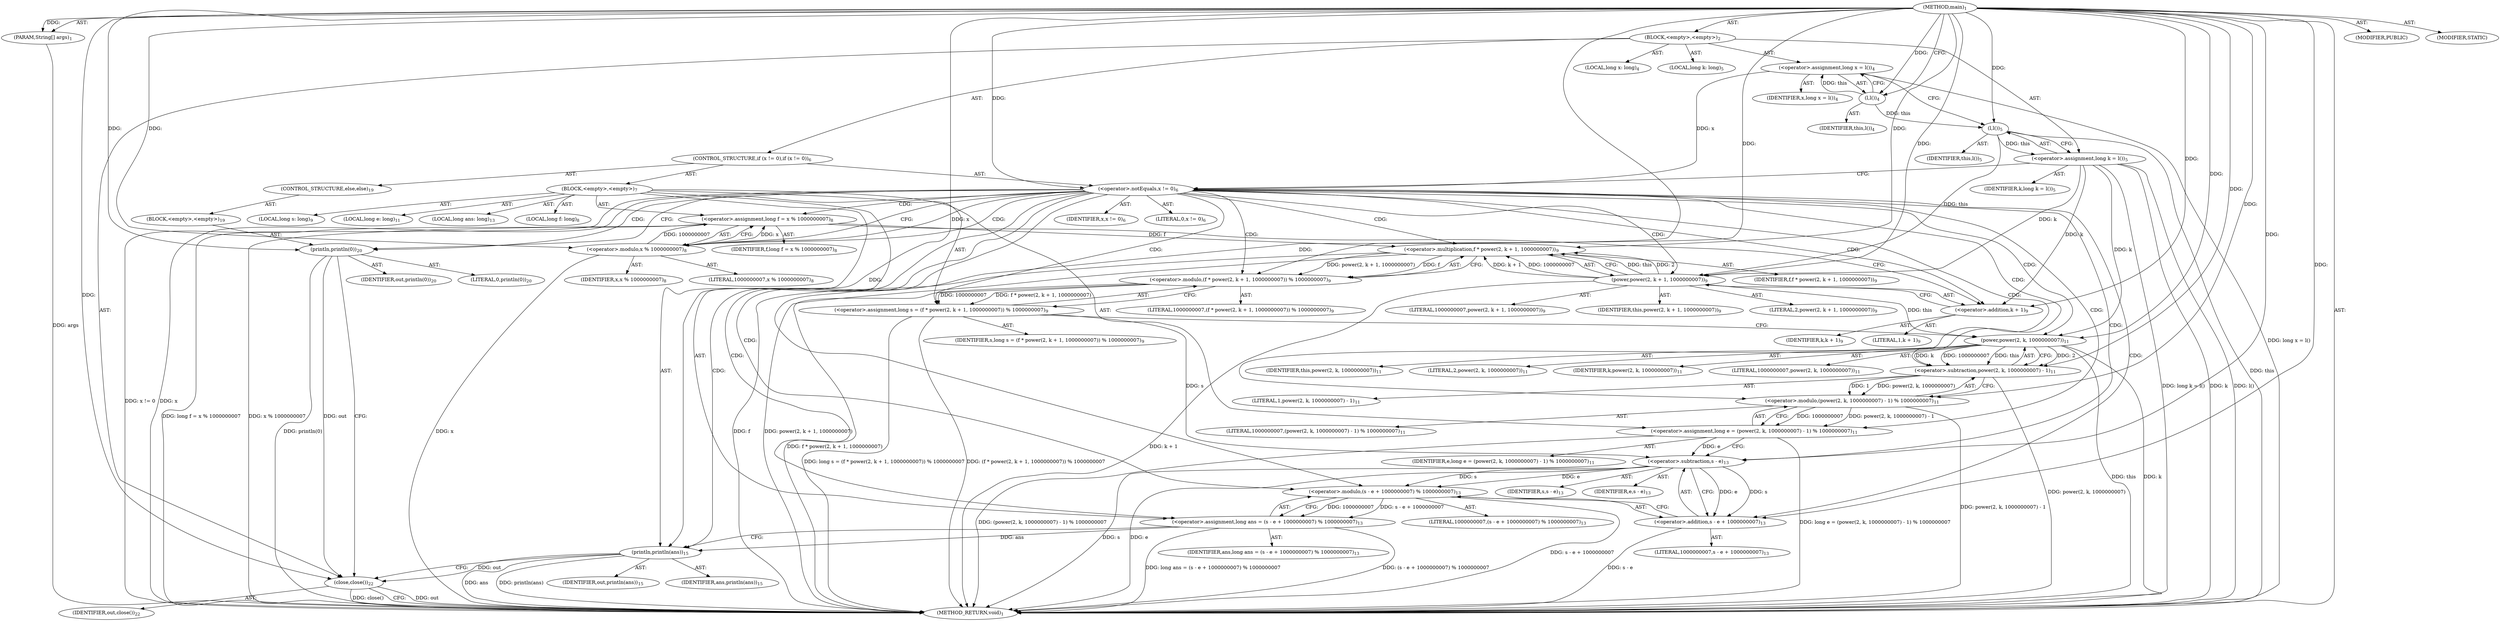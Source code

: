 digraph "main" {  
"17" [label = <(METHOD,main)<SUB>1</SUB>> ]
"18" [label = <(PARAM,String[] args)<SUB>1</SUB>> ]
"19" [label = <(BLOCK,&lt;empty&gt;,&lt;empty&gt;)<SUB>2</SUB>> ]
"20" [label = <(LOCAL,long x: long)<SUB>4</SUB>> ]
"21" [label = <(&lt;operator&gt;.assignment,long x = l())<SUB>4</SUB>> ]
"22" [label = <(IDENTIFIER,x,long x = l())<SUB>4</SUB>> ]
"23" [label = <(l,l())<SUB>4</SUB>> ]
"24" [label = <(IDENTIFIER,this,l())<SUB>4</SUB>> ]
"25" [label = <(LOCAL,long k: long)<SUB>5</SUB>> ]
"26" [label = <(&lt;operator&gt;.assignment,long k = l())<SUB>5</SUB>> ]
"27" [label = <(IDENTIFIER,k,long k = l())<SUB>5</SUB>> ]
"28" [label = <(l,l())<SUB>5</SUB>> ]
"29" [label = <(IDENTIFIER,this,l())<SUB>5</SUB>> ]
"30" [label = <(CONTROL_STRUCTURE,if (x != 0),if (x != 0))<SUB>6</SUB>> ]
"31" [label = <(&lt;operator&gt;.notEquals,x != 0)<SUB>6</SUB>> ]
"32" [label = <(IDENTIFIER,x,x != 0)<SUB>6</SUB>> ]
"33" [label = <(LITERAL,0,x != 0)<SUB>6</SUB>> ]
"34" [label = <(BLOCK,&lt;empty&gt;,&lt;empty&gt;)<SUB>7</SUB>> ]
"35" [label = <(LOCAL,long f: long)<SUB>8</SUB>> ]
"36" [label = <(&lt;operator&gt;.assignment,long f = x % 1000000007)<SUB>8</SUB>> ]
"37" [label = <(IDENTIFIER,f,long f = x % 1000000007)<SUB>8</SUB>> ]
"38" [label = <(&lt;operator&gt;.modulo,x % 1000000007)<SUB>8</SUB>> ]
"39" [label = <(IDENTIFIER,x,x % 1000000007)<SUB>8</SUB>> ]
"40" [label = <(LITERAL,1000000007,x % 1000000007)<SUB>8</SUB>> ]
"41" [label = <(LOCAL,long s: long)<SUB>9</SUB>> ]
"42" [label = <(&lt;operator&gt;.assignment,long s = (f * power(2, k + 1, 1000000007)) % 1000000007)<SUB>9</SUB>> ]
"43" [label = <(IDENTIFIER,s,long s = (f * power(2, k + 1, 1000000007)) % 1000000007)<SUB>9</SUB>> ]
"44" [label = <(&lt;operator&gt;.modulo,(f * power(2, k + 1, 1000000007)) % 1000000007)<SUB>9</SUB>> ]
"45" [label = <(&lt;operator&gt;.multiplication,f * power(2, k + 1, 1000000007))<SUB>9</SUB>> ]
"46" [label = <(IDENTIFIER,f,f * power(2, k + 1, 1000000007))<SUB>9</SUB>> ]
"47" [label = <(power,power(2, k + 1, 1000000007))<SUB>9</SUB>> ]
"48" [label = <(IDENTIFIER,this,power(2, k + 1, 1000000007))<SUB>9</SUB>> ]
"49" [label = <(LITERAL,2,power(2, k + 1, 1000000007))<SUB>9</SUB>> ]
"50" [label = <(&lt;operator&gt;.addition,k + 1)<SUB>9</SUB>> ]
"51" [label = <(IDENTIFIER,k,k + 1)<SUB>9</SUB>> ]
"52" [label = <(LITERAL,1,k + 1)<SUB>9</SUB>> ]
"53" [label = <(LITERAL,1000000007,power(2, k + 1, 1000000007))<SUB>9</SUB>> ]
"54" [label = <(LITERAL,1000000007,(f * power(2, k + 1, 1000000007)) % 1000000007)<SUB>9</SUB>> ]
"55" [label = <(LOCAL,long e: long)<SUB>11</SUB>> ]
"56" [label = <(&lt;operator&gt;.assignment,long e = (power(2, k, 1000000007) - 1) % 1000000007)<SUB>11</SUB>> ]
"57" [label = <(IDENTIFIER,e,long e = (power(2, k, 1000000007) - 1) % 1000000007)<SUB>11</SUB>> ]
"58" [label = <(&lt;operator&gt;.modulo,(power(2, k, 1000000007) - 1) % 1000000007)<SUB>11</SUB>> ]
"59" [label = <(&lt;operator&gt;.subtraction,power(2, k, 1000000007) - 1)<SUB>11</SUB>> ]
"60" [label = <(power,power(2, k, 1000000007))<SUB>11</SUB>> ]
"61" [label = <(IDENTIFIER,this,power(2, k, 1000000007))<SUB>11</SUB>> ]
"62" [label = <(LITERAL,2,power(2, k, 1000000007))<SUB>11</SUB>> ]
"63" [label = <(IDENTIFIER,k,power(2, k, 1000000007))<SUB>11</SUB>> ]
"64" [label = <(LITERAL,1000000007,power(2, k, 1000000007))<SUB>11</SUB>> ]
"65" [label = <(LITERAL,1,power(2, k, 1000000007) - 1)<SUB>11</SUB>> ]
"66" [label = <(LITERAL,1000000007,(power(2, k, 1000000007) - 1) % 1000000007)<SUB>11</SUB>> ]
"67" [label = <(LOCAL,long ans: long)<SUB>13</SUB>> ]
"68" [label = <(&lt;operator&gt;.assignment,long ans = (s - e + 1000000007) % 1000000007)<SUB>13</SUB>> ]
"69" [label = <(IDENTIFIER,ans,long ans = (s - e + 1000000007) % 1000000007)<SUB>13</SUB>> ]
"70" [label = <(&lt;operator&gt;.modulo,(s - e + 1000000007) % 1000000007)<SUB>13</SUB>> ]
"71" [label = <(&lt;operator&gt;.addition,s - e + 1000000007)<SUB>13</SUB>> ]
"72" [label = <(&lt;operator&gt;.subtraction,s - e)<SUB>13</SUB>> ]
"73" [label = <(IDENTIFIER,s,s - e)<SUB>13</SUB>> ]
"74" [label = <(IDENTIFIER,e,s - e)<SUB>13</SUB>> ]
"75" [label = <(LITERAL,1000000007,s - e + 1000000007)<SUB>13</SUB>> ]
"76" [label = <(LITERAL,1000000007,(s - e + 1000000007) % 1000000007)<SUB>13</SUB>> ]
"77" [label = <(println,println(ans))<SUB>15</SUB>> ]
"78" [label = <(IDENTIFIER,out,println(ans))<SUB>15</SUB>> ]
"79" [label = <(IDENTIFIER,ans,println(ans))<SUB>15</SUB>> ]
"80" [label = <(CONTROL_STRUCTURE,else,else)<SUB>19</SUB>> ]
"81" [label = <(BLOCK,&lt;empty&gt;,&lt;empty&gt;)<SUB>19</SUB>> ]
"82" [label = <(println,println(0))<SUB>20</SUB>> ]
"83" [label = <(IDENTIFIER,out,println(0))<SUB>20</SUB>> ]
"84" [label = <(LITERAL,0,println(0))<SUB>20</SUB>> ]
"85" [label = <(close,close())<SUB>22</SUB>> ]
"86" [label = <(IDENTIFIER,out,close())<SUB>22</SUB>> ]
"87" [label = <(MODIFIER,PUBLIC)> ]
"88" [label = <(MODIFIER,STATIC)> ]
"89" [label = <(METHOD_RETURN,void)<SUB>1</SUB>> ]
  "17" -> "18"  [ label = "AST: "] 
  "17" -> "19"  [ label = "AST: "] 
  "17" -> "87"  [ label = "AST: "] 
  "17" -> "88"  [ label = "AST: "] 
  "17" -> "89"  [ label = "AST: "] 
  "19" -> "20"  [ label = "AST: "] 
  "19" -> "21"  [ label = "AST: "] 
  "19" -> "25"  [ label = "AST: "] 
  "19" -> "26"  [ label = "AST: "] 
  "19" -> "30"  [ label = "AST: "] 
  "19" -> "85"  [ label = "AST: "] 
  "21" -> "22"  [ label = "AST: "] 
  "21" -> "23"  [ label = "AST: "] 
  "23" -> "24"  [ label = "AST: "] 
  "26" -> "27"  [ label = "AST: "] 
  "26" -> "28"  [ label = "AST: "] 
  "28" -> "29"  [ label = "AST: "] 
  "30" -> "31"  [ label = "AST: "] 
  "30" -> "34"  [ label = "AST: "] 
  "30" -> "80"  [ label = "AST: "] 
  "31" -> "32"  [ label = "AST: "] 
  "31" -> "33"  [ label = "AST: "] 
  "34" -> "35"  [ label = "AST: "] 
  "34" -> "36"  [ label = "AST: "] 
  "34" -> "41"  [ label = "AST: "] 
  "34" -> "42"  [ label = "AST: "] 
  "34" -> "55"  [ label = "AST: "] 
  "34" -> "56"  [ label = "AST: "] 
  "34" -> "67"  [ label = "AST: "] 
  "34" -> "68"  [ label = "AST: "] 
  "34" -> "77"  [ label = "AST: "] 
  "36" -> "37"  [ label = "AST: "] 
  "36" -> "38"  [ label = "AST: "] 
  "38" -> "39"  [ label = "AST: "] 
  "38" -> "40"  [ label = "AST: "] 
  "42" -> "43"  [ label = "AST: "] 
  "42" -> "44"  [ label = "AST: "] 
  "44" -> "45"  [ label = "AST: "] 
  "44" -> "54"  [ label = "AST: "] 
  "45" -> "46"  [ label = "AST: "] 
  "45" -> "47"  [ label = "AST: "] 
  "47" -> "48"  [ label = "AST: "] 
  "47" -> "49"  [ label = "AST: "] 
  "47" -> "50"  [ label = "AST: "] 
  "47" -> "53"  [ label = "AST: "] 
  "50" -> "51"  [ label = "AST: "] 
  "50" -> "52"  [ label = "AST: "] 
  "56" -> "57"  [ label = "AST: "] 
  "56" -> "58"  [ label = "AST: "] 
  "58" -> "59"  [ label = "AST: "] 
  "58" -> "66"  [ label = "AST: "] 
  "59" -> "60"  [ label = "AST: "] 
  "59" -> "65"  [ label = "AST: "] 
  "60" -> "61"  [ label = "AST: "] 
  "60" -> "62"  [ label = "AST: "] 
  "60" -> "63"  [ label = "AST: "] 
  "60" -> "64"  [ label = "AST: "] 
  "68" -> "69"  [ label = "AST: "] 
  "68" -> "70"  [ label = "AST: "] 
  "70" -> "71"  [ label = "AST: "] 
  "70" -> "76"  [ label = "AST: "] 
  "71" -> "72"  [ label = "AST: "] 
  "71" -> "75"  [ label = "AST: "] 
  "72" -> "73"  [ label = "AST: "] 
  "72" -> "74"  [ label = "AST: "] 
  "77" -> "78"  [ label = "AST: "] 
  "77" -> "79"  [ label = "AST: "] 
  "80" -> "81"  [ label = "AST: "] 
  "81" -> "82"  [ label = "AST: "] 
  "82" -> "83"  [ label = "AST: "] 
  "82" -> "84"  [ label = "AST: "] 
  "85" -> "86"  [ label = "AST: "] 
  "21" -> "28"  [ label = "CFG: "] 
  "26" -> "31"  [ label = "CFG: "] 
  "85" -> "89"  [ label = "CFG: "] 
  "23" -> "21"  [ label = "CFG: "] 
  "28" -> "26"  [ label = "CFG: "] 
  "31" -> "38"  [ label = "CFG: "] 
  "31" -> "82"  [ label = "CFG: "] 
  "36" -> "50"  [ label = "CFG: "] 
  "42" -> "60"  [ label = "CFG: "] 
  "56" -> "72"  [ label = "CFG: "] 
  "68" -> "77"  [ label = "CFG: "] 
  "77" -> "85"  [ label = "CFG: "] 
  "38" -> "36"  [ label = "CFG: "] 
  "44" -> "42"  [ label = "CFG: "] 
  "58" -> "56"  [ label = "CFG: "] 
  "70" -> "68"  [ label = "CFG: "] 
  "82" -> "85"  [ label = "CFG: "] 
  "45" -> "44"  [ label = "CFG: "] 
  "59" -> "58"  [ label = "CFG: "] 
  "71" -> "70"  [ label = "CFG: "] 
  "47" -> "45"  [ label = "CFG: "] 
  "60" -> "59"  [ label = "CFG: "] 
  "72" -> "71"  [ label = "CFG: "] 
  "50" -> "47"  [ label = "CFG: "] 
  "17" -> "23"  [ label = "CFG: "] 
  "18" -> "89"  [ label = "DDG: args"] 
  "21" -> "89"  [ label = "DDG: long x = l()"] 
  "26" -> "89"  [ label = "DDG: k"] 
  "28" -> "89"  [ label = "DDG: this"] 
  "26" -> "89"  [ label = "DDG: l()"] 
  "26" -> "89"  [ label = "DDG: long k = l()"] 
  "31" -> "89"  [ label = "DDG: x"] 
  "31" -> "89"  [ label = "DDG: x != 0"] 
  "82" -> "89"  [ label = "DDG: println(0)"] 
  "38" -> "89"  [ label = "DDG: x"] 
  "36" -> "89"  [ label = "DDG: x % 1000000007"] 
  "36" -> "89"  [ label = "DDG: long f = x % 1000000007"] 
  "45" -> "89"  [ label = "DDG: f"] 
  "47" -> "89"  [ label = "DDG: k + 1"] 
  "45" -> "89"  [ label = "DDG: power(2, k + 1, 1000000007)"] 
  "44" -> "89"  [ label = "DDG: f * power(2, k + 1, 1000000007)"] 
  "42" -> "89"  [ label = "DDG: (f * power(2, k + 1, 1000000007)) % 1000000007"] 
  "42" -> "89"  [ label = "DDG: long s = (f * power(2, k + 1, 1000000007)) % 1000000007"] 
  "60" -> "89"  [ label = "DDG: this"] 
  "60" -> "89"  [ label = "DDG: k"] 
  "59" -> "89"  [ label = "DDG: power(2, k, 1000000007)"] 
  "58" -> "89"  [ label = "DDG: power(2, k, 1000000007) - 1"] 
  "56" -> "89"  [ label = "DDG: (power(2, k, 1000000007) - 1) % 1000000007"] 
  "56" -> "89"  [ label = "DDG: long e = (power(2, k, 1000000007) - 1) % 1000000007"] 
  "72" -> "89"  [ label = "DDG: s"] 
  "72" -> "89"  [ label = "DDG: e"] 
  "71" -> "89"  [ label = "DDG: s - e"] 
  "70" -> "89"  [ label = "DDG: s - e + 1000000007"] 
  "68" -> "89"  [ label = "DDG: (s - e + 1000000007) % 1000000007"] 
  "68" -> "89"  [ label = "DDG: long ans = (s - e + 1000000007) % 1000000007"] 
  "77" -> "89"  [ label = "DDG: ans"] 
  "77" -> "89"  [ label = "DDG: println(ans)"] 
  "85" -> "89"  [ label = "DDG: out"] 
  "85" -> "89"  [ label = "DDG: close()"] 
  "17" -> "18"  [ label = "DDG: "] 
  "23" -> "21"  [ label = "DDG: this"] 
  "28" -> "26"  [ label = "DDG: this"] 
  "82" -> "85"  [ label = "DDG: out"] 
  "77" -> "85"  [ label = "DDG: out"] 
  "17" -> "85"  [ label = "DDG: "] 
  "17" -> "23"  [ label = "DDG: "] 
  "23" -> "28"  [ label = "DDG: this"] 
  "17" -> "28"  [ label = "DDG: "] 
  "21" -> "31"  [ label = "DDG: x"] 
  "17" -> "31"  [ label = "DDG: "] 
  "38" -> "36"  [ label = "DDG: x"] 
  "38" -> "36"  [ label = "DDG: 1000000007"] 
  "44" -> "42"  [ label = "DDG: f * power(2, k + 1, 1000000007)"] 
  "44" -> "42"  [ label = "DDG: 1000000007"] 
  "58" -> "56"  [ label = "DDG: power(2, k, 1000000007) - 1"] 
  "58" -> "56"  [ label = "DDG: 1000000007"] 
  "70" -> "68"  [ label = "DDG: s - e + 1000000007"] 
  "70" -> "68"  [ label = "DDG: 1000000007"] 
  "17" -> "77"  [ label = "DDG: "] 
  "68" -> "77"  [ label = "DDG: ans"] 
  "31" -> "38"  [ label = "DDG: x"] 
  "17" -> "38"  [ label = "DDG: "] 
  "45" -> "44"  [ label = "DDG: f"] 
  "45" -> "44"  [ label = "DDG: power(2, k + 1, 1000000007)"] 
  "17" -> "44"  [ label = "DDG: "] 
  "59" -> "58"  [ label = "DDG: power(2, k, 1000000007)"] 
  "59" -> "58"  [ label = "DDG: 1"] 
  "17" -> "58"  [ label = "DDG: "] 
  "72" -> "70"  [ label = "DDG: s"] 
  "72" -> "70"  [ label = "DDG: e"] 
  "17" -> "70"  [ label = "DDG: "] 
  "17" -> "82"  [ label = "DDG: "] 
  "36" -> "45"  [ label = "DDG: f"] 
  "17" -> "45"  [ label = "DDG: "] 
  "47" -> "45"  [ label = "DDG: this"] 
  "47" -> "45"  [ label = "DDG: 2"] 
  "47" -> "45"  [ label = "DDG: k + 1"] 
  "47" -> "45"  [ label = "DDG: 1000000007"] 
  "60" -> "59"  [ label = "DDG: this"] 
  "60" -> "59"  [ label = "DDG: 2"] 
  "60" -> "59"  [ label = "DDG: k"] 
  "60" -> "59"  [ label = "DDG: 1000000007"] 
  "17" -> "59"  [ label = "DDG: "] 
  "72" -> "71"  [ label = "DDG: s"] 
  "72" -> "71"  [ label = "DDG: e"] 
  "17" -> "71"  [ label = "DDG: "] 
  "28" -> "47"  [ label = "DDG: this"] 
  "17" -> "47"  [ label = "DDG: "] 
  "26" -> "47"  [ label = "DDG: k"] 
  "47" -> "60"  [ label = "DDG: this"] 
  "17" -> "60"  [ label = "DDG: "] 
  "26" -> "60"  [ label = "DDG: k"] 
  "42" -> "72"  [ label = "DDG: s"] 
  "17" -> "72"  [ label = "DDG: "] 
  "56" -> "72"  [ label = "DDG: e"] 
  "26" -> "50"  [ label = "DDG: k"] 
  "17" -> "50"  [ label = "DDG: "] 
  "31" -> "47"  [ label = "CDG: "] 
  "31" -> "58"  [ label = "CDG: "] 
  "31" -> "68"  [ label = "CDG: "] 
  "31" -> "60"  [ label = "CDG: "] 
  "31" -> "77"  [ label = "CDG: "] 
  "31" -> "42"  [ label = "CDG: "] 
  "31" -> "71"  [ label = "CDG: "] 
  "31" -> "36"  [ label = "CDG: "] 
  "31" -> "38"  [ label = "CDG: "] 
  "31" -> "72"  [ label = "CDG: "] 
  "31" -> "56"  [ label = "CDG: "] 
  "31" -> "70"  [ label = "CDG: "] 
  "31" -> "45"  [ label = "CDG: "] 
  "31" -> "50"  [ label = "CDG: "] 
  "31" -> "59"  [ label = "CDG: "] 
  "31" -> "44"  [ label = "CDG: "] 
  "31" -> "82"  [ label = "CDG: "] 
}
